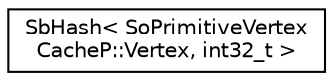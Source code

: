 digraph "Graphical Class Hierarchy"
{
 // LATEX_PDF_SIZE
  edge [fontname="Helvetica",fontsize="10",labelfontname="Helvetica",labelfontsize="10"];
  node [fontname="Helvetica",fontsize="10",shape=record];
  rankdir="LR";
  Node0 [label="SbHash\< SoPrimitiveVertex\lCacheP::Vertex, int32_t \>",height=0.2,width=0.4,color="black", fillcolor="white", style="filled",URL="$classSbHash.html",tooltip=" "];
}
